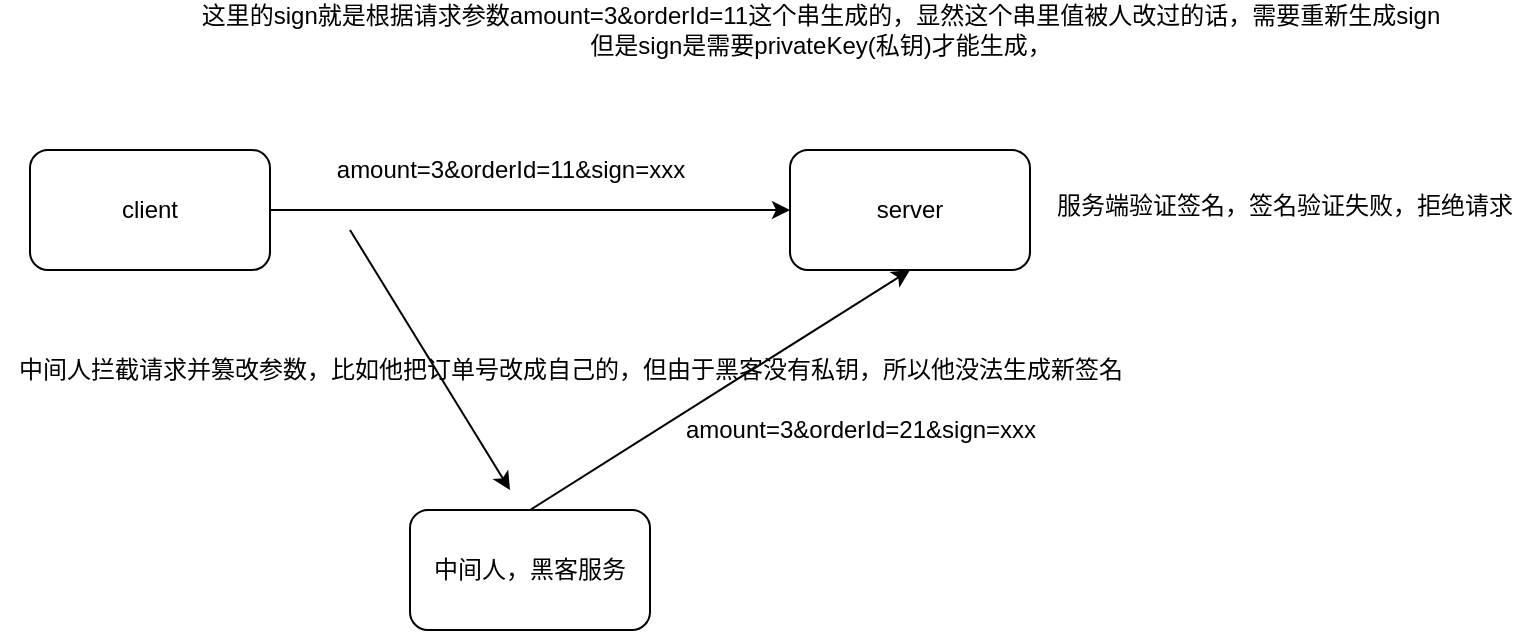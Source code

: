 <mxfile version="12.3.3" type="github" pages="1">
  <diagram id="UuvZh2gImsmWdG5oJ0Dx" name="Page-1">
    <mxGraphModel dx="932" dy="541" grid="0" gridSize="10" guides="1" tooltips="1" connect="1" arrows="1" fold="1" page="0" pageScale="1" pageWidth="827" pageHeight="1169" math="0" shadow="0">
      <root>
        <mxCell id="0"/>
        <mxCell id="1" parent="0"/>
        <mxCell id="6uX3jeZme9aKqaOHVWeq-3" style="edgeStyle=orthogonalEdgeStyle;rounded=0;orthogonalLoop=1;jettySize=auto;html=1;exitX=1;exitY=0.5;exitDx=0;exitDy=0;entryX=0;entryY=0.5;entryDx=0;entryDy=0;" edge="1" parent="1" source="6uX3jeZme9aKqaOHVWeq-1" target="6uX3jeZme9aKqaOHVWeq-2">
          <mxGeometry relative="1" as="geometry"/>
        </mxCell>
        <mxCell id="6uX3jeZme9aKqaOHVWeq-1" value="client" style="rounded=1;whiteSpace=wrap;html=1;" vertex="1" parent="1">
          <mxGeometry x="80" y="140" width="120" height="60" as="geometry"/>
        </mxCell>
        <mxCell id="6uX3jeZme9aKqaOHVWeq-2" value="server" style="rounded=1;whiteSpace=wrap;html=1;" vertex="1" parent="1">
          <mxGeometry x="460" y="140" width="120" height="60" as="geometry"/>
        </mxCell>
        <mxCell id="6uX3jeZme9aKqaOHVWeq-4" value="amount=3&amp;amp;orderId=11&amp;amp;sign=xxx" style="text;html=1;align=center;verticalAlign=middle;resizable=0;points=[];;autosize=1;" vertex="1" parent="1">
          <mxGeometry x="225" y="140" width="190" height="20" as="geometry"/>
        </mxCell>
        <mxCell id="6uX3jeZme9aKqaOHVWeq-5" value="这里的sign就是根据请求参数amount=3&amp;amp;orderId=11这个串生成的，显然这个串里值被人改过的话，需要重新生成sign&lt;br&gt;但是sign是需要privateKey(私钥)才能生成，" style="text;html=1;align=center;verticalAlign=middle;resizable=0;points=[];;autosize=1;" vertex="1" parent="1">
          <mxGeometry x="160" y="65" width="630" height="30" as="geometry"/>
        </mxCell>
        <mxCell id="6uX3jeZme9aKqaOHVWeq-8" style="edgeStyle=none;rounded=0;orthogonalLoop=1;jettySize=auto;html=1;exitX=0.5;exitY=0;exitDx=0;exitDy=0;entryX=0.5;entryY=1;entryDx=0;entryDy=0;" edge="1" parent="1" source="6uX3jeZme9aKqaOHVWeq-6" target="6uX3jeZme9aKqaOHVWeq-2">
          <mxGeometry relative="1" as="geometry"/>
        </mxCell>
        <mxCell id="6uX3jeZme9aKqaOHVWeq-6" value="中间人，黑客服务" style="rounded=1;whiteSpace=wrap;html=1;" vertex="1" parent="1">
          <mxGeometry x="270" y="320" width="120" height="60" as="geometry"/>
        </mxCell>
        <mxCell id="6uX3jeZme9aKqaOHVWeq-9" value="" style="endArrow=classic;html=1;" edge="1" parent="1">
          <mxGeometry width="50" height="50" relative="1" as="geometry">
            <mxPoint x="240" y="180" as="sourcePoint"/>
            <mxPoint x="320" y="310" as="targetPoint"/>
          </mxGeometry>
        </mxCell>
        <mxCell id="6uX3jeZme9aKqaOHVWeq-10" value="中间人拦截请求并篡改参数，比如他把订单号改成自己的，但由于黑客没有私钥，所以他没法生成新签名" style="text;html=1;align=center;verticalAlign=middle;resizable=0;points=[];;autosize=1;" vertex="1" parent="1">
          <mxGeometry x="65" y="240" width="570" height="20" as="geometry"/>
        </mxCell>
        <mxCell id="6uX3jeZme9aKqaOHVWeq-11" value="amount=3&amp;amp;orderId=21&amp;amp;sign=xxx" style="text;html=1;align=center;verticalAlign=middle;resizable=0;points=[];;autosize=1;" vertex="1" parent="1">
          <mxGeometry x="400" y="270" width="190" height="20" as="geometry"/>
        </mxCell>
        <mxCell id="6uX3jeZme9aKqaOHVWeq-16" value="服务端验证签名，签名验证失败，拒绝请求" style="text;html=1;align=center;verticalAlign=middle;resizable=0;points=[];;autosize=1;" vertex="1" parent="1">
          <mxGeometry x="587" y="157.5" width="240" height="20" as="geometry"/>
        </mxCell>
      </root>
    </mxGraphModel>
  </diagram>
</mxfile>

